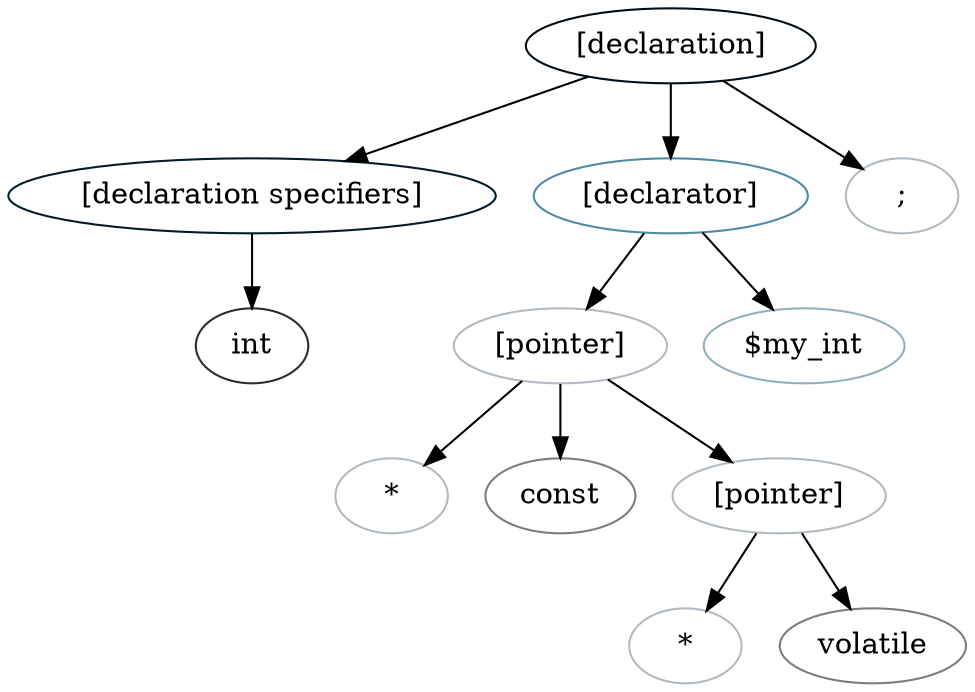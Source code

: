 digraph AST {
	x0x55f007c5f800 [label="[declaration]" color="#000d16"];
	x0x55f007c5f860 [label="[declaration specifiers]" color="#021d28"];
	x0x55f007c5f800 -> x0x55f007c5f860;
	x0x55f007c5f8c0 [label="int" color="#262d33"];
	x0x55f007c5f860 -> x0x55f007c5f8c0;
	x0x55f007c5f9c0 [label="[declarator]" color="#4f8ba7"];
	x0x55f007c5f800 -> x0x55f007c5f9c0;
	x0x55f007c5fa20 [label="[pointer]" color="#b1bac1"];
	x0x55f007c5f9c0 -> x0x55f007c5fa20;
	x0x55f007c5fa80 [label="*" color="#b1bac1"];
	x0x55f007c5fa20 -> x0x55f007c5fa80;
	x0x55f007c5fb60 [label="const" color="#807b77"];
	x0x55f007c5fa20 -> x0x55f007c5fb60;
	x0x55f007c5fb00 [label="[pointer]" color="#b1bac1"];
	x0x55f007c5fa20 -> x0x55f007c5fb00;
	x0x55f007c5fbe0 [label="*" color="#b1bac1"];
	x0x55f007c5fb00 -> x0x55f007c5fbe0;
	x0x55f007c5fca0 [label="volatile" color="#807b77"];
	x0x55f007c5fb00 -> x0x55f007c5fca0;
	x0x55f007c5fc40 [label="$my_int" color="#92afbf"];
	x0x55f007c5f9c0 -> x0x55f007c5fc40;
	x0x55f007c5f960 [label=";" color="#b1bac1"];
	x0x55f007c5f800 -> x0x55f007c5f960;
}
